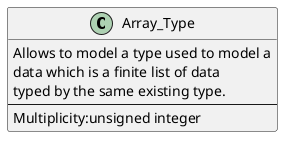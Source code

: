 @startuml

class Array_Type
{
  Allows to model a type used to model a
  data which is a finite list of data
  typed by the same existing type.
  --
  Multiplicity:unsigned integer
}

@enduml